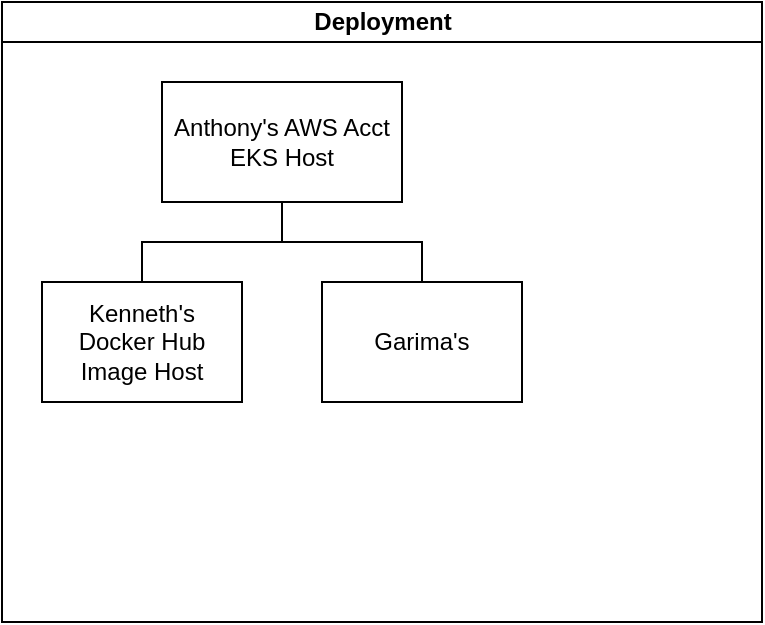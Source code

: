 <mxfile version="13.8.0" type="github">
  <diagram id="7QBiTvQVlZfXUi_aLDzl" name="Page-1">
    <mxGraphModel dx="855" dy="645" grid="1" gridSize="10" guides="1" tooltips="1" connect="1" arrows="1" fold="1" page="1" pageScale="1" pageWidth="850" pageHeight="1100" math="0" shadow="0">
      <root>
        <mxCell id="0" />
        <mxCell id="1" parent="0" />
        <mxCell id="DsO7Z8TRbdIJE6e0MXdb-1" value="Deployment" style="swimlane;html=1;startSize=20;horizontal=1;containerType=tree;newEdgeStyle={&quot;edgeStyle&quot;:&quot;elbowEdgeStyle&quot;,&quot;startArrow&quot;:&quot;none&quot;,&quot;endArrow&quot;:&quot;none&quot;};" vertex="1" parent="1">
          <mxGeometry x="180" y="210" width="380" height="310" as="geometry" />
        </mxCell>
        <mxCell id="DsO7Z8TRbdIJE6e0MXdb-2" value="" style="edgeStyle=elbowEdgeStyle;elbow=vertical;startArrow=none;endArrow=none;rounded=0;" edge="1" parent="DsO7Z8TRbdIJE6e0MXdb-1" source="DsO7Z8TRbdIJE6e0MXdb-4" target="DsO7Z8TRbdIJE6e0MXdb-5">
          <mxGeometry relative="1" as="geometry" />
        </mxCell>
        <mxCell id="DsO7Z8TRbdIJE6e0MXdb-3" value="" style="edgeStyle=elbowEdgeStyle;elbow=vertical;startArrow=none;endArrow=none;rounded=0;" edge="1" parent="DsO7Z8TRbdIJE6e0MXdb-1" source="DsO7Z8TRbdIJE6e0MXdb-4" target="DsO7Z8TRbdIJE6e0MXdb-6">
          <mxGeometry relative="1" as="geometry" />
        </mxCell>
        <UserObject label="&lt;div&gt;Anthony&#39;s AWS Acct&lt;/div&gt;&lt;div&gt;EKS Host&lt;br&gt;&lt;/div&gt;" treeRoot="1" id="DsO7Z8TRbdIJE6e0MXdb-4">
          <mxCell style="whiteSpace=wrap;html=1;align=center;treeFolding=1;treeMoving=1;newEdgeStyle={&quot;edgeStyle&quot;:&quot;elbowEdgeStyle&quot;,&quot;startArrow&quot;:&quot;none&quot;,&quot;endArrow&quot;:&quot;none&quot;};" vertex="1" parent="DsO7Z8TRbdIJE6e0MXdb-1">
            <mxGeometry x="80" y="40" width="120" height="60" as="geometry" />
          </mxCell>
        </UserObject>
        <mxCell id="DsO7Z8TRbdIJE6e0MXdb-5" value="&lt;div&gt;Kenneth&#39;s&lt;/div&gt;&lt;div&gt;Docker Hub Image Host&lt;br&gt;&lt;/div&gt;" style="whiteSpace=wrap;html=1;align=center;verticalAlign=middle;treeFolding=1;treeMoving=1;newEdgeStyle={&quot;edgeStyle&quot;:&quot;elbowEdgeStyle&quot;,&quot;startArrow&quot;:&quot;none&quot;,&quot;endArrow&quot;:&quot;none&quot;};" vertex="1" parent="DsO7Z8TRbdIJE6e0MXdb-1">
          <mxGeometry x="20" y="140" width="100" height="60" as="geometry" />
        </mxCell>
        <mxCell id="DsO7Z8TRbdIJE6e0MXdb-6" value="&lt;div&gt;Garima&#39;s&lt;/div&gt;" style="whiteSpace=wrap;html=1;align=center;verticalAlign=middle;treeFolding=1;treeMoving=1;newEdgeStyle={&quot;edgeStyle&quot;:&quot;elbowEdgeStyle&quot;,&quot;startArrow&quot;:&quot;none&quot;,&quot;endArrow&quot;:&quot;none&quot;};" vertex="1" parent="DsO7Z8TRbdIJE6e0MXdb-1">
          <mxGeometry x="160" y="140" width="100" height="60" as="geometry" />
        </mxCell>
      </root>
    </mxGraphModel>
  </diagram>
</mxfile>
